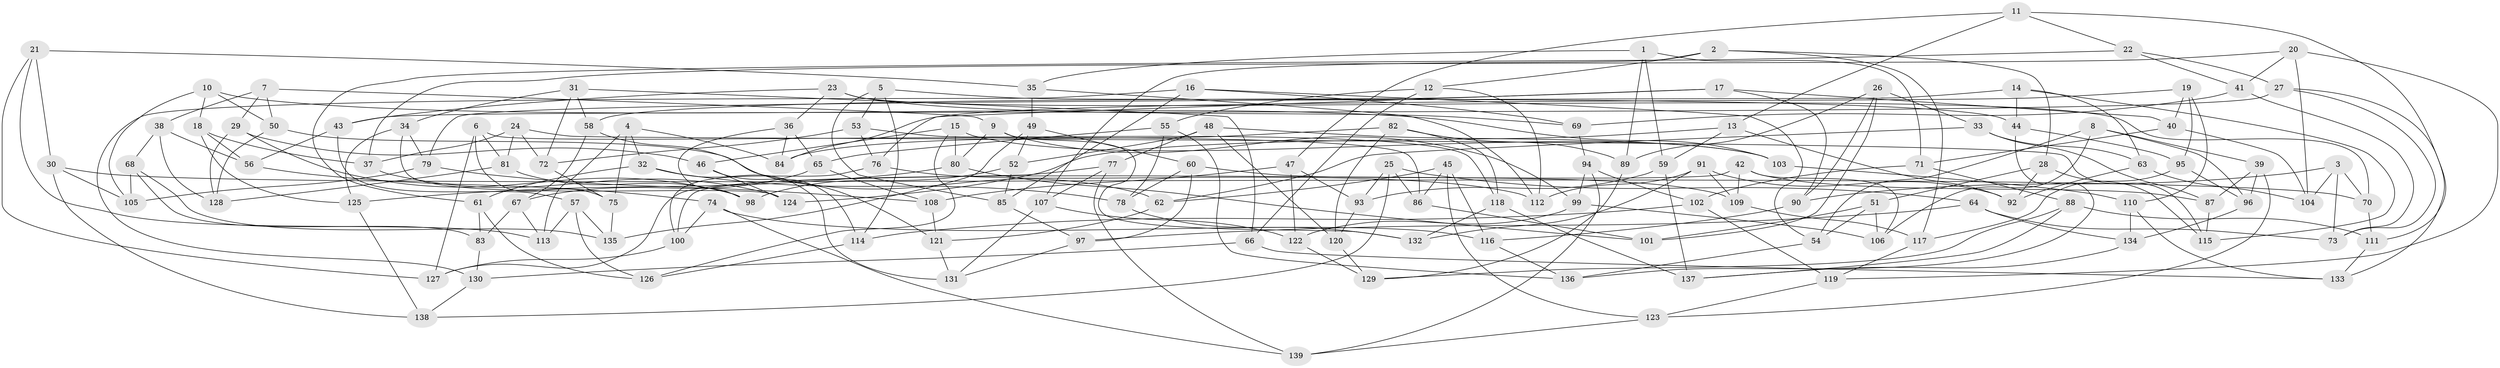 // Generated by graph-tools (version 1.1) at 2025/03/03/09/25 03:03:05]
// undirected, 139 vertices, 278 edges
graph export_dot {
graph [start="1"]
  node [color=gray90,style=filled];
  1;
  2;
  3;
  4;
  5;
  6;
  7;
  8;
  9;
  10;
  11;
  12;
  13;
  14;
  15;
  16;
  17;
  18;
  19;
  20;
  21;
  22;
  23;
  24;
  25;
  26;
  27;
  28;
  29;
  30;
  31;
  32;
  33;
  34;
  35;
  36;
  37;
  38;
  39;
  40;
  41;
  42;
  43;
  44;
  45;
  46;
  47;
  48;
  49;
  50;
  51;
  52;
  53;
  54;
  55;
  56;
  57;
  58;
  59;
  60;
  61;
  62;
  63;
  64;
  65;
  66;
  67;
  68;
  69;
  70;
  71;
  72;
  73;
  74;
  75;
  76;
  77;
  78;
  79;
  80;
  81;
  82;
  83;
  84;
  85;
  86;
  87;
  88;
  89;
  90;
  91;
  92;
  93;
  94;
  95;
  96;
  97;
  98;
  99;
  100;
  101;
  102;
  103;
  104;
  105;
  106;
  107;
  108;
  109;
  110;
  111;
  112;
  113;
  114;
  115;
  116;
  117;
  118;
  119;
  120;
  121;
  122;
  123;
  124;
  125;
  126;
  127;
  128;
  129;
  130;
  131;
  132;
  133;
  134;
  135;
  136;
  137;
  138;
  139;
  1 -- 35;
  1 -- 71;
  1 -- 89;
  1 -- 59;
  2 -- 12;
  2 -- 107;
  2 -- 117;
  2 -- 28;
  3 -- 104;
  3 -- 70;
  3 -- 90;
  3 -- 73;
  4 -- 84;
  4 -- 75;
  4 -- 113;
  4 -- 32;
  5 -- 85;
  5 -- 44;
  5 -- 53;
  5 -- 114;
  6 -- 75;
  6 -- 86;
  6 -- 81;
  6 -- 127;
  7 -- 38;
  7 -- 9;
  7 -- 50;
  7 -- 29;
  8 -- 96;
  8 -- 39;
  8 -- 54;
  8 -- 106;
  9 -- 80;
  9 -- 132;
  9 -- 99;
  10 -- 18;
  10 -- 103;
  10 -- 50;
  10 -- 105;
  11 -- 22;
  11 -- 13;
  11 -- 111;
  11 -- 47;
  12 -- 55;
  12 -- 112;
  12 -- 66;
  13 -- 92;
  13 -- 124;
  13 -- 59;
  14 -- 115;
  14 -- 44;
  14 -- 63;
  14 -- 79;
  15 -- 46;
  15 -- 126;
  15 -- 80;
  15 -- 103;
  16 -- 85;
  16 -- 69;
  16 -- 54;
  16 -- 130;
  17 -- 76;
  17 -- 58;
  17 -- 90;
  17 -- 40;
  18 -- 125;
  18 -- 37;
  18 -- 56;
  19 -- 40;
  19 -- 95;
  19 -- 84;
  19 -- 110;
  20 -- 119;
  20 -- 104;
  20 -- 41;
  20 -- 37;
  21 -- 127;
  21 -- 113;
  21 -- 30;
  21 -- 35;
  22 -- 27;
  22 -- 61;
  22 -- 41;
  23 -- 43;
  23 -- 36;
  23 -- 70;
  23 -- 69;
  24 -- 115;
  24 -- 37;
  24 -- 81;
  24 -- 72;
  25 -- 93;
  25 -- 86;
  25 -- 138;
  25 -- 64;
  26 -- 90;
  26 -- 89;
  26 -- 101;
  26 -- 33;
  27 -- 133;
  27 -- 73;
  27 -- 43;
  28 -- 51;
  28 -- 92;
  28 -- 115;
  29 -- 46;
  29 -- 128;
  29 -- 98;
  30 -- 138;
  30 -- 70;
  30 -- 105;
  31 -- 58;
  31 -- 34;
  31 -- 66;
  31 -- 72;
  32 -- 131;
  32 -- 78;
  32 -- 61;
  33 -- 62;
  33 -- 87;
  33 -- 63;
  34 -- 125;
  34 -- 124;
  34 -- 79;
  35 -- 49;
  35 -- 112;
  36 -- 98;
  36 -- 84;
  36 -- 65;
  37 -- 124;
  38 -- 56;
  38 -- 128;
  38 -- 68;
  39 -- 87;
  39 -- 96;
  39 -- 123;
  40 -- 71;
  40 -- 104;
  41 -- 73;
  41 -- 69;
  42 -- 109;
  42 -- 106;
  42 -- 100;
  42 -- 87;
  43 -- 56;
  43 -- 57;
  44 -- 95;
  44 -- 136;
  45 -- 86;
  45 -- 123;
  45 -- 62;
  45 -- 116;
  46 -- 114;
  46 -- 124;
  47 -- 93;
  47 -- 108;
  47 -- 122;
  48 -- 120;
  48 -- 103;
  48 -- 77;
  48 -- 52;
  49 -- 52;
  49 -- 60;
  49 -- 135;
  50 -- 62;
  50 -- 128;
  51 -- 106;
  51 -- 101;
  51 -- 54;
  52 -- 98;
  52 -- 85;
  53 -- 72;
  53 -- 76;
  53 -- 118;
  54 -- 136;
  55 -- 136;
  55 -- 78;
  55 -- 65;
  56 -- 74;
  57 -- 113;
  57 -- 126;
  57 -- 135;
  58 -- 67;
  58 -- 121;
  59 -- 93;
  59 -- 137;
  60 -- 97;
  60 -- 78;
  60 -- 109;
  61 -- 126;
  61 -- 83;
  62 -- 121;
  63 -- 104;
  63 -- 92;
  64 -- 134;
  64 -- 73;
  64 -- 97;
  65 -- 67;
  65 -- 108;
  66 -- 130;
  66 -- 133;
  67 -- 83;
  67 -- 113;
  68 -- 105;
  68 -- 135;
  68 -- 83;
  69 -- 94;
  70 -- 111;
  71 -- 102;
  71 -- 88;
  72 -- 75;
  74 -- 116;
  74 -- 100;
  74 -- 139;
  75 -- 135;
  76 -- 112;
  76 -- 100;
  77 -- 139;
  77 -- 127;
  77 -- 107;
  78 -- 132;
  79 -- 105;
  79 -- 108;
  80 -- 125;
  80 -- 101;
  81 -- 128;
  81 -- 98;
  82 -- 84;
  82 -- 120;
  82 -- 89;
  82 -- 118;
  83 -- 130;
  85 -- 97;
  86 -- 101;
  87 -- 115;
  88 -- 137;
  88 -- 111;
  88 -- 129;
  89 -- 129;
  90 -- 116;
  91 -- 109;
  91 -- 132;
  91 -- 112;
  91 -- 92;
  93 -- 120;
  94 -- 99;
  94 -- 139;
  94 -- 102;
  95 -- 117;
  95 -- 96;
  96 -- 134;
  97 -- 131;
  99 -- 122;
  99 -- 106;
  100 -- 127;
  102 -- 114;
  102 -- 119;
  103 -- 110;
  107 -- 131;
  107 -- 122;
  108 -- 121;
  109 -- 117;
  110 -- 133;
  110 -- 134;
  111 -- 133;
  114 -- 126;
  116 -- 136;
  117 -- 119;
  118 -- 132;
  118 -- 137;
  119 -- 123;
  120 -- 129;
  121 -- 131;
  122 -- 129;
  123 -- 139;
  125 -- 138;
  130 -- 138;
  134 -- 137;
}
